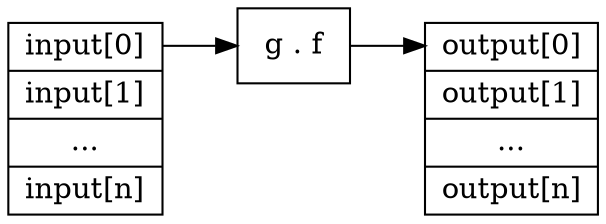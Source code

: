 digraph g {
        rankdir=LR;

        node[shape=box];

        input[shape=record, label="<p0> input[0] | input[1] | ... | input[n]"];
        map[label="g . f"];
        output[shape=record, label="<p0> output[0] | output[1] | ... | output[n]"];

        input:p0 -> map;
        map -> output:p0;
}
